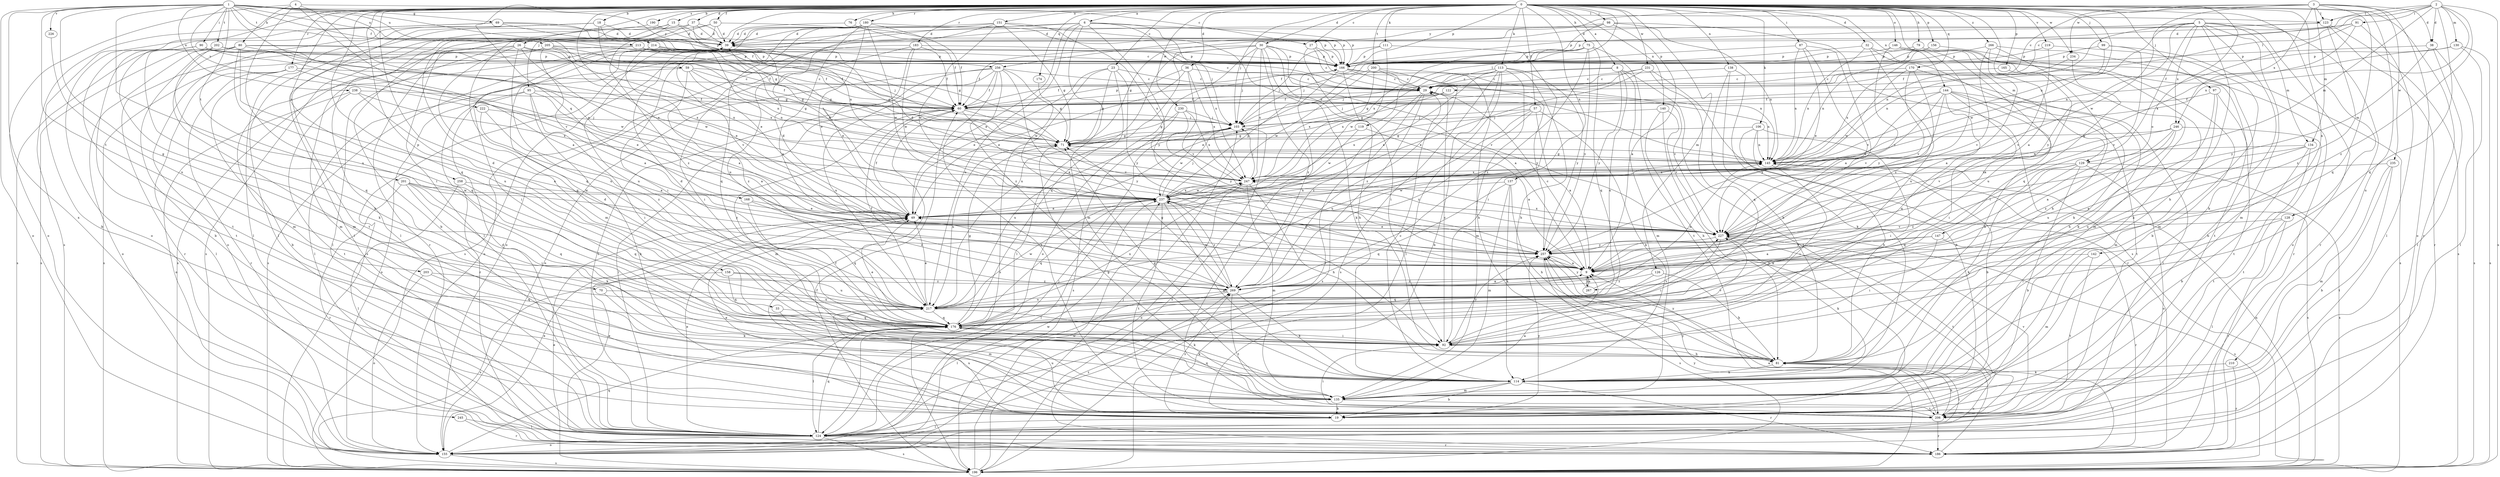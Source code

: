 strict digraph  {
0;
1;
2;
3;
4;
5;
6;
8;
9;
15;
18;
19;
23;
26;
27;
29;
30;
32;
33;
36;
37;
38;
39;
49;
50;
57;
59;
60;
69;
70;
71;
75;
76;
79;
80;
81;
87;
90;
91;
92;
95;
97;
98;
99;
103;
106;
111;
113;
114;
119;
122;
123;
124;
126;
128;
129;
130;
134;
135;
137;
138;
140;
142;
144;
145;
146;
147;
151;
155;
156;
158;
165;
166;
168;
170;
174;
176;
177;
180;
183;
186;
190;
196;
200;
201;
202;
203;
205;
206;
210;
213;
214;
217;
219;
222;
226;
227;
230;
231;
234;
235;
237;
238;
245;
246;
247;
256;
257;
258;
266;
267;
269;
0 -> 6  [label=a];
0 -> 8  [label=a];
0 -> 9  [label=a];
0 -> 15  [label=b];
0 -> 18  [label=b];
0 -> 23  [label=c];
0 -> 26  [label=c];
0 -> 27  [label=c];
0 -> 30  [label=d];
0 -> 32  [label=d];
0 -> 33  [label=d];
0 -> 36  [label=d];
0 -> 37  [label=d];
0 -> 49  [label=e];
0 -> 50  [label=f];
0 -> 57  [label=f];
0 -> 75  [label=h];
0 -> 76  [label=h];
0 -> 79  [label=h];
0 -> 87  [label=i];
0 -> 95  [label=j];
0 -> 97  [label=j];
0 -> 98  [label=j];
0 -> 99  [label=j];
0 -> 103  [label=j];
0 -> 106  [label=k];
0 -> 111  [label=k];
0 -> 113  [label=k];
0 -> 119  [label=l];
0 -> 126  [label=m];
0 -> 128  [label=m];
0 -> 129  [label=m];
0 -> 137  [label=n];
0 -> 138  [label=n];
0 -> 140  [label=n];
0 -> 142  [label=n];
0 -> 144  [label=n];
0 -> 145  [label=n];
0 -> 146  [label=o];
0 -> 147  [label=o];
0 -> 151  [label=o];
0 -> 155  [label=o];
0 -> 156  [label=p];
0 -> 158  [label=p];
0 -> 165  [label=p];
0 -> 166  [label=p];
0 -> 168  [label=q];
0 -> 170  [label=q];
0 -> 174  [label=q];
0 -> 176  [label=q];
0 -> 177  [label=r];
0 -> 180  [label=r];
0 -> 183  [label=r];
0 -> 186  [label=r];
0 -> 190  [label=s];
0 -> 196  [label=s];
0 -> 200  [label=t];
0 -> 210  [label=u];
0 -> 219  [label=v];
0 -> 230  [label=w];
0 -> 231  [label=w];
0 -> 234  [label=w];
0 -> 258  [label=z];
0 -> 266  [label=z];
1 -> 27  [label=c];
1 -> 59  [label=f];
1 -> 60  [label=f];
1 -> 69  [label=g];
1 -> 70  [label=g];
1 -> 71  [label=g];
1 -> 90  [label=i];
1 -> 155  [label=o];
1 -> 201  [label=t];
1 -> 202  [label=t];
1 -> 203  [label=t];
1 -> 205  [label=t];
1 -> 213  [label=u];
1 -> 214  [label=u];
1 -> 217  [label=u];
1 -> 222  [label=v];
1 -> 226  [label=v];
1 -> 227  [label=v];
1 -> 238  [label=x];
1 -> 245  [label=x];
1 -> 256  [label=y];
2 -> 29  [label=c];
2 -> 38  [label=d];
2 -> 91  [label=i];
2 -> 122  [label=l];
2 -> 123  [label=l];
2 -> 129  [label=m];
2 -> 130  [label=m];
2 -> 145  [label=n];
2 -> 176  [label=q];
2 -> 196  [label=s];
2 -> 267  [label=z];
3 -> 29  [label=c];
3 -> 38  [label=d];
3 -> 123  [label=l];
3 -> 134  [label=m];
3 -> 155  [label=o];
3 -> 176  [label=q];
3 -> 234  [label=w];
3 -> 235  [label=w];
3 -> 237  [label=w];
3 -> 246  [label=x];
3 -> 256  [label=y];
4 -> 9  [label=a];
4 -> 49  [label=e];
4 -> 80  [label=h];
4 -> 92  [label=i];
4 -> 123  [label=l];
4 -> 155  [label=o];
5 -> 39  [label=d];
5 -> 81  [label=h];
5 -> 114  [label=k];
5 -> 134  [label=m];
5 -> 135  [label=m];
5 -> 145  [label=n];
5 -> 155  [label=o];
5 -> 176  [label=q];
5 -> 186  [label=r];
5 -> 237  [label=w];
5 -> 246  [label=x];
5 -> 257  [label=y];
6 -> 39  [label=d];
6 -> 49  [label=e];
6 -> 103  [label=j];
6 -> 135  [label=m];
6 -> 155  [label=o];
6 -> 166  [label=p];
6 -> 217  [label=u];
6 -> 247  [label=x];
6 -> 257  [label=y];
8 -> 29  [label=c];
8 -> 103  [label=j];
8 -> 135  [label=m];
8 -> 206  [label=t];
8 -> 217  [label=u];
8 -> 257  [label=y];
9 -> 29  [label=c];
9 -> 267  [label=z];
9 -> 269  [label=z];
15 -> 39  [label=d];
15 -> 71  [label=g];
15 -> 124  [label=l];
15 -> 135  [label=m];
15 -> 176  [label=q];
18 -> 39  [label=d];
18 -> 49  [label=e];
18 -> 124  [label=l];
18 -> 145  [label=n];
18 -> 155  [label=o];
18 -> 206  [label=t];
19 -> 49  [label=e];
19 -> 124  [label=l];
19 -> 217  [label=u];
19 -> 257  [label=y];
19 -> 269  [label=z];
23 -> 29  [label=c];
23 -> 49  [label=e];
23 -> 71  [label=g];
23 -> 124  [label=l];
23 -> 196  [label=s];
23 -> 257  [label=y];
26 -> 9  [label=a];
26 -> 124  [label=l];
26 -> 166  [label=p];
26 -> 176  [label=q];
26 -> 196  [label=s];
26 -> 217  [label=u];
26 -> 247  [label=x];
27 -> 29  [label=c];
27 -> 145  [label=n];
27 -> 166  [label=p];
27 -> 227  [label=v];
29 -> 60  [label=f];
29 -> 124  [label=l];
29 -> 145  [label=n];
29 -> 196  [label=s];
29 -> 269  [label=z];
30 -> 9  [label=a];
30 -> 60  [label=f];
30 -> 92  [label=i];
30 -> 103  [label=j];
30 -> 114  [label=k];
30 -> 155  [label=o];
30 -> 166  [label=p];
30 -> 176  [label=q];
30 -> 217  [label=u];
30 -> 247  [label=x];
30 -> 269  [label=z];
32 -> 114  [label=k];
32 -> 135  [label=m];
32 -> 145  [label=n];
32 -> 166  [label=p];
32 -> 217  [label=u];
33 -> 135  [label=m];
33 -> 176  [label=q];
36 -> 29  [label=c];
36 -> 49  [label=e];
36 -> 60  [label=f];
36 -> 227  [label=v];
36 -> 247  [label=x];
37 -> 39  [label=d];
37 -> 124  [label=l];
37 -> 166  [label=p];
37 -> 196  [label=s];
37 -> 237  [label=w];
37 -> 269  [label=z];
38 -> 124  [label=l];
38 -> 166  [label=p];
38 -> 196  [label=s];
38 -> 257  [label=y];
39 -> 166  [label=p];
39 -> 196  [label=s];
39 -> 217  [label=u];
39 -> 227  [label=v];
49 -> 39  [label=d];
49 -> 60  [label=f];
49 -> 145  [label=n];
49 -> 227  [label=v];
50 -> 19  [label=b];
50 -> 39  [label=d];
50 -> 124  [label=l];
50 -> 166  [label=p];
50 -> 186  [label=r];
57 -> 9  [label=a];
57 -> 103  [label=j];
57 -> 114  [label=k];
57 -> 217  [label=u];
57 -> 247  [label=x];
57 -> 269  [label=z];
59 -> 29  [label=c];
59 -> 60  [label=f];
59 -> 71  [label=g];
59 -> 124  [label=l];
59 -> 145  [label=n];
59 -> 269  [label=z];
60 -> 103  [label=j];
60 -> 124  [label=l];
60 -> 135  [label=m];
60 -> 166  [label=p];
60 -> 227  [label=v];
60 -> 257  [label=y];
69 -> 19  [label=b];
69 -> 29  [label=c];
69 -> 39  [label=d];
69 -> 166  [label=p];
69 -> 206  [label=t];
70 -> 114  [label=k];
70 -> 217  [label=u];
71 -> 145  [label=n];
71 -> 217  [label=u];
75 -> 60  [label=f];
75 -> 103  [label=j];
75 -> 166  [label=p];
75 -> 176  [label=q];
75 -> 206  [label=t];
75 -> 257  [label=y];
75 -> 269  [label=z];
76 -> 39  [label=d];
76 -> 60  [label=f];
79 -> 19  [label=b];
79 -> 114  [label=k];
79 -> 145  [label=n];
79 -> 166  [label=p];
80 -> 19  [label=b];
80 -> 60  [label=f];
80 -> 135  [label=m];
80 -> 155  [label=o];
80 -> 166  [label=p];
80 -> 176  [label=q];
80 -> 196  [label=s];
80 -> 217  [label=u];
80 -> 237  [label=w];
81 -> 114  [label=k];
81 -> 124  [label=l];
81 -> 155  [label=o];
81 -> 186  [label=r];
81 -> 257  [label=y];
87 -> 9  [label=a];
87 -> 49  [label=e];
87 -> 145  [label=n];
87 -> 166  [label=p];
87 -> 227  [label=v];
90 -> 60  [label=f];
90 -> 114  [label=k];
90 -> 166  [label=p];
90 -> 206  [label=t];
90 -> 237  [label=w];
90 -> 247  [label=x];
91 -> 39  [label=d];
91 -> 124  [label=l];
91 -> 145  [label=n];
91 -> 166  [label=p];
91 -> 247  [label=x];
92 -> 29  [label=c];
92 -> 39  [label=d];
92 -> 81  [label=h];
92 -> 227  [label=v];
92 -> 257  [label=y];
95 -> 9  [label=a];
95 -> 19  [label=b];
95 -> 60  [label=f];
95 -> 92  [label=i];
95 -> 155  [label=o];
95 -> 186  [label=r];
97 -> 60  [label=f];
97 -> 81  [label=h];
97 -> 135  [label=m];
97 -> 206  [label=t];
98 -> 9  [label=a];
98 -> 39  [label=d];
98 -> 71  [label=g];
98 -> 145  [label=n];
98 -> 196  [label=s];
98 -> 247  [label=x];
99 -> 145  [label=n];
99 -> 166  [label=p];
99 -> 196  [label=s];
99 -> 227  [label=v];
103 -> 71  [label=g];
103 -> 196  [label=s];
103 -> 217  [label=u];
103 -> 237  [label=w];
106 -> 19  [label=b];
106 -> 71  [label=g];
106 -> 81  [label=h];
106 -> 92  [label=i];
106 -> 145  [label=n];
111 -> 92  [label=i];
111 -> 103  [label=j];
111 -> 166  [label=p];
111 -> 237  [label=w];
113 -> 19  [label=b];
113 -> 29  [label=c];
113 -> 49  [label=e];
113 -> 81  [label=h];
113 -> 124  [label=l];
113 -> 135  [label=m];
113 -> 196  [label=s];
113 -> 247  [label=x];
113 -> 257  [label=y];
114 -> 19  [label=b];
114 -> 29  [label=c];
114 -> 71  [label=g];
114 -> 135  [label=m];
114 -> 186  [label=r];
119 -> 9  [label=a];
119 -> 71  [label=g];
119 -> 237  [label=w];
122 -> 60  [label=f];
122 -> 71  [label=g];
122 -> 103  [label=j];
123 -> 39  [label=d];
123 -> 166  [label=p];
123 -> 186  [label=r];
123 -> 196  [label=s];
123 -> 269  [label=z];
124 -> 39  [label=d];
124 -> 49  [label=e];
124 -> 103  [label=j];
124 -> 155  [label=o];
124 -> 176  [label=q];
124 -> 186  [label=r];
124 -> 196  [label=s];
126 -> 81  [label=h];
126 -> 176  [label=q];
126 -> 269  [label=z];
128 -> 92  [label=i];
128 -> 124  [label=l];
128 -> 186  [label=r];
128 -> 227  [label=v];
129 -> 19  [label=b];
129 -> 114  [label=k];
129 -> 155  [label=o];
129 -> 176  [label=q];
129 -> 196  [label=s];
129 -> 247  [label=x];
129 -> 269  [label=z];
130 -> 60  [label=f];
130 -> 124  [label=l];
130 -> 166  [label=p];
130 -> 196  [label=s];
134 -> 9  [label=a];
134 -> 19  [label=b];
134 -> 145  [label=n];
134 -> 206  [label=t];
134 -> 217  [label=u];
135 -> 9  [label=a];
135 -> 19  [label=b];
135 -> 71  [label=g];
135 -> 176  [label=q];
135 -> 206  [label=t];
137 -> 81  [label=h];
137 -> 114  [label=k];
137 -> 135  [label=m];
137 -> 176  [label=q];
137 -> 237  [label=w];
138 -> 19  [label=b];
138 -> 29  [label=c];
138 -> 81  [label=h];
138 -> 114  [label=k];
140 -> 19  [label=b];
140 -> 81  [label=h];
140 -> 103  [label=j];
140 -> 227  [label=v];
142 -> 9  [label=a];
142 -> 135  [label=m];
142 -> 206  [label=t];
144 -> 49  [label=e];
144 -> 60  [label=f];
144 -> 81  [label=h];
144 -> 92  [label=i];
144 -> 124  [label=l];
144 -> 176  [label=q];
144 -> 206  [label=t];
144 -> 227  [label=v];
144 -> 257  [label=y];
145 -> 71  [label=g];
145 -> 92  [label=i];
145 -> 196  [label=s];
145 -> 247  [label=x];
146 -> 166  [label=p];
146 -> 206  [label=t];
146 -> 217  [label=u];
146 -> 227  [label=v];
146 -> 269  [label=z];
147 -> 9  [label=a];
147 -> 92  [label=i];
147 -> 186  [label=r];
147 -> 257  [label=y];
151 -> 39  [label=d];
151 -> 71  [label=g];
151 -> 166  [label=p];
151 -> 196  [label=s];
151 -> 217  [label=u];
151 -> 237  [label=w];
151 -> 247  [label=x];
155 -> 49  [label=e];
155 -> 176  [label=q];
155 -> 196  [label=s];
155 -> 237  [label=w];
156 -> 166  [label=p];
156 -> 186  [label=r];
156 -> 247  [label=x];
158 -> 176  [label=q];
158 -> 196  [label=s];
158 -> 217  [label=u];
158 -> 269  [label=z];
165 -> 9  [label=a];
165 -> 29  [label=c];
166 -> 29  [label=c];
166 -> 81  [label=h];
166 -> 206  [label=t];
166 -> 227  [label=v];
166 -> 257  [label=y];
168 -> 49  [label=e];
168 -> 176  [label=q];
168 -> 269  [label=z];
170 -> 29  [label=c];
170 -> 114  [label=k];
170 -> 227  [label=v];
170 -> 237  [label=w];
170 -> 257  [label=y];
174 -> 237  [label=w];
176 -> 49  [label=e];
176 -> 71  [label=g];
176 -> 92  [label=i];
176 -> 114  [label=k];
176 -> 124  [label=l];
176 -> 227  [label=v];
176 -> 247  [label=x];
177 -> 19  [label=b];
177 -> 29  [label=c];
177 -> 49  [label=e];
177 -> 124  [label=l];
177 -> 186  [label=r];
180 -> 9  [label=a];
180 -> 39  [label=d];
180 -> 49  [label=e];
180 -> 60  [label=f];
180 -> 92  [label=i];
180 -> 145  [label=n];
180 -> 176  [label=q];
180 -> 196  [label=s];
180 -> 237  [label=w];
183 -> 49  [label=e];
183 -> 60  [label=f];
183 -> 92  [label=i];
183 -> 155  [label=o];
183 -> 166  [label=p];
183 -> 237  [label=w];
186 -> 9  [label=a];
186 -> 49  [label=e];
186 -> 269  [label=z];
190 -> 39  [label=d];
190 -> 124  [label=l];
196 -> 49  [label=e];
196 -> 60  [label=f];
196 -> 103  [label=j];
196 -> 145  [label=n];
196 -> 237  [label=w];
196 -> 257  [label=y];
200 -> 29  [label=c];
200 -> 49  [label=e];
200 -> 81  [label=h];
200 -> 237  [label=w];
200 -> 247  [label=x];
200 -> 269  [label=z];
201 -> 92  [label=i];
201 -> 114  [label=k];
201 -> 176  [label=q];
201 -> 186  [label=r];
201 -> 237  [label=w];
201 -> 257  [label=y];
202 -> 71  [label=g];
202 -> 81  [label=h];
202 -> 166  [label=p];
202 -> 176  [label=q];
202 -> 196  [label=s];
203 -> 155  [label=o];
203 -> 176  [label=q];
203 -> 269  [label=z];
205 -> 9  [label=a];
205 -> 60  [label=f];
205 -> 71  [label=g];
205 -> 135  [label=m];
205 -> 166  [label=p];
205 -> 186  [label=r];
205 -> 247  [label=x];
206 -> 60  [label=f];
206 -> 81  [label=h];
206 -> 92  [label=i];
206 -> 186  [label=r];
206 -> 217  [label=u];
206 -> 227  [label=v];
206 -> 257  [label=y];
210 -> 114  [label=k];
210 -> 186  [label=r];
213 -> 71  [label=g];
213 -> 103  [label=j];
213 -> 135  [label=m];
213 -> 145  [label=n];
213 -> 166  [label=p];
213 -> 196  [label=s];
214 -> 29  [label=c];
214 -> 49  [label=e];
214 -> 71  [label=g];
214 -> 92  [label=i];
214 -> 166  [label=p];
217 -> 39  [label=d];
217 -> 49  [label=e];
217 -> 60  [label=f];
217 -> 114  [label=k];
217 -> 176  [label=q];
217 -> 237  [label=w];
219 -> 135  [label=m];
219 -> 166  [label=p];
219 -> 227  [label=v];
222 -> 9  [label=a];
222 -> 103  [label=j];
222 -> 269  [label=z];
226 -> 217  [label=u];
227 -> 49  [label=e];
227 -> 92  [label=i];
227 -> 114  [label=k];
227 -> 196  [label=s];
227 -> 206  [label=t];
227 -> 247  [label=x];
227 -> 257  [label=y];
230 -> 71  [label=g];
230 -> 103  [label=j];
230 -> 196  [label=s];
230 -> 247  [label=x];
230 -> 257  [label=y];
231 -> 29  [label=c];
231 -> 49  [label=e];
231 -> 71  [label=g];
231 -> 176  [label=q];
231 -> 186  [label=r];
234 -> 60  [label=f];
234 -> 92  [label=i];
235 -> 19  [label=b];
235 -> 135  [label=m];
235 -> 206  [label=t];
235 -> 247  [label=x];
237 -> 49  [label=e];
237 -> 92  [label=i];
237 -> 103  [label=j];
237 -> 114  [label=k];
237 -> 124  [label=l];
237 -> 166  [label=p];
237 -> 176  [label=q];
237 -> 206  [label=t];
237 -> 247  [label=x];
237 -> 269  [label=z];
238 -> 9  [label=a];
238 -> 60  [label=f];
238 -> 155  [label=o];
238 -> 206  [label=t];
238 -> 247  [label=x];
245 -> 124  [label=l];
245 -> 186  [label=r];
246 -> 9  [label=a];
246 -> 71  [label=g];
246 -> 206  [label=t];
246 -> 217  [label=u];
246 -> 227  [label=v];
246 -> 269  [label=z];
247 -> 39  [label=d];
247 -> 81  [label=h];
247 -> 103  [label=j];
247 -> 135  [label=m];
247 -> 155  [label=o];
247 -> 237  [label=w];
256 -> 9  [label=a];
256 -> 29  [label=c];
256 -> 60  [label=f];
256 -> 71  [label=g];
256 -> 124  [label=l];
256 -> 155  [label=o];
256 -> 206  [label=t];
256 -> 217  [label=u];
256 -> 269  [label=z];
257 -> 9  [label=a];
257 -> 196  [label=s];
257 -> 237  [label=w];
258 -> 124  [label=l];
258 -> 176  [label=q];
258 -> 237  [label=w];
266 -> 9  [label=a];
266 -> 19  [label=b];
266 -> 81  [label=h];
266 -> 166  [label=p];
266 -> 227  [label=v];
267 -> 9  [label=a];
267 -> 145  [label=n];
267 -> 257  [label=y];
269 -> 9  [label=a];
269 -> 71  [label=g];
269 -> 114  [label=k];
269 -> 124  [label=l];
269 -> 206  [label=t];
269 -> 217  [label=u];
269 -> 237  [label=w];
}
